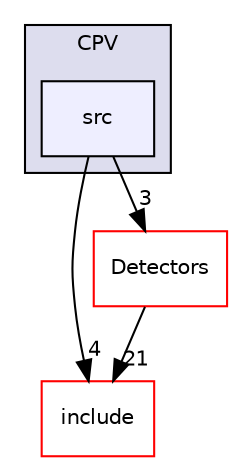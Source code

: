 digraph "/home/travis/build/AliceO2Group/AliceO2/DataFormats/Detectors/CPV/src" {
  bgcolor=transparent;
  compound=true
  node [ fontsize="10", fontname="Helvetica"];
  edge [ labelfontsize="10", labelfontname="Helvetica"];
  subgraph clusterdir_5f6d292ca2419da7018633e590fa1740 {
    graph [ bgcolor="#ddddee", pencolor="black", label="CPV" fontname="Helvetica", fontsize="10", URL="dir_5f6d292ca2419da7018633e590fa1740.html"]
  dir_c0b373e6ee82d770cd67f26e854cda8f [shape=box, label="src", style="filled", fillcolor="#eeeeff", pencolor="black", URL="dir_c0b373e6ee82d770cd67f26e854cda8f.html"];
  }
  dir_efdbb5e02fd5ee47e8a167396a4aa1aa [shape=box label="include" color="red" URL="dir_efdbb5e02fd5ee47e8a167396a4aa1aa.html"];
  dir_051dca18e802f8e9474f2e30d29c04e0 [shape=box label="Detectors" color="red" URL="dir_051dca18e802f8e9474f2e30d29c04e0.html"];
  dir_051dca18e802f8e9474f2e30d29c04e0->dir_efdbb5e02fd5ee47e8a167396a4aa1aa [headlabel="21", labeldistance=1.5 headhref="dir_000049_000111.html"];
  dir_c0b373e6ee82d770cd67f26e854cda8f->dir_efdbb5e02fd5ee47e8a167396a4aa1aa [headlabel="4", labeldistance=1.5 headhref="dir_000165_000111.html"];
  dir_c0b373e6ee82d770cd67f26e854cda8f->dir_051dca18e802f8e9474f2e30d29c04e0 [headlabel="3", labeldistance=1.5 headhref="dir_000165_000049.html"];
}
